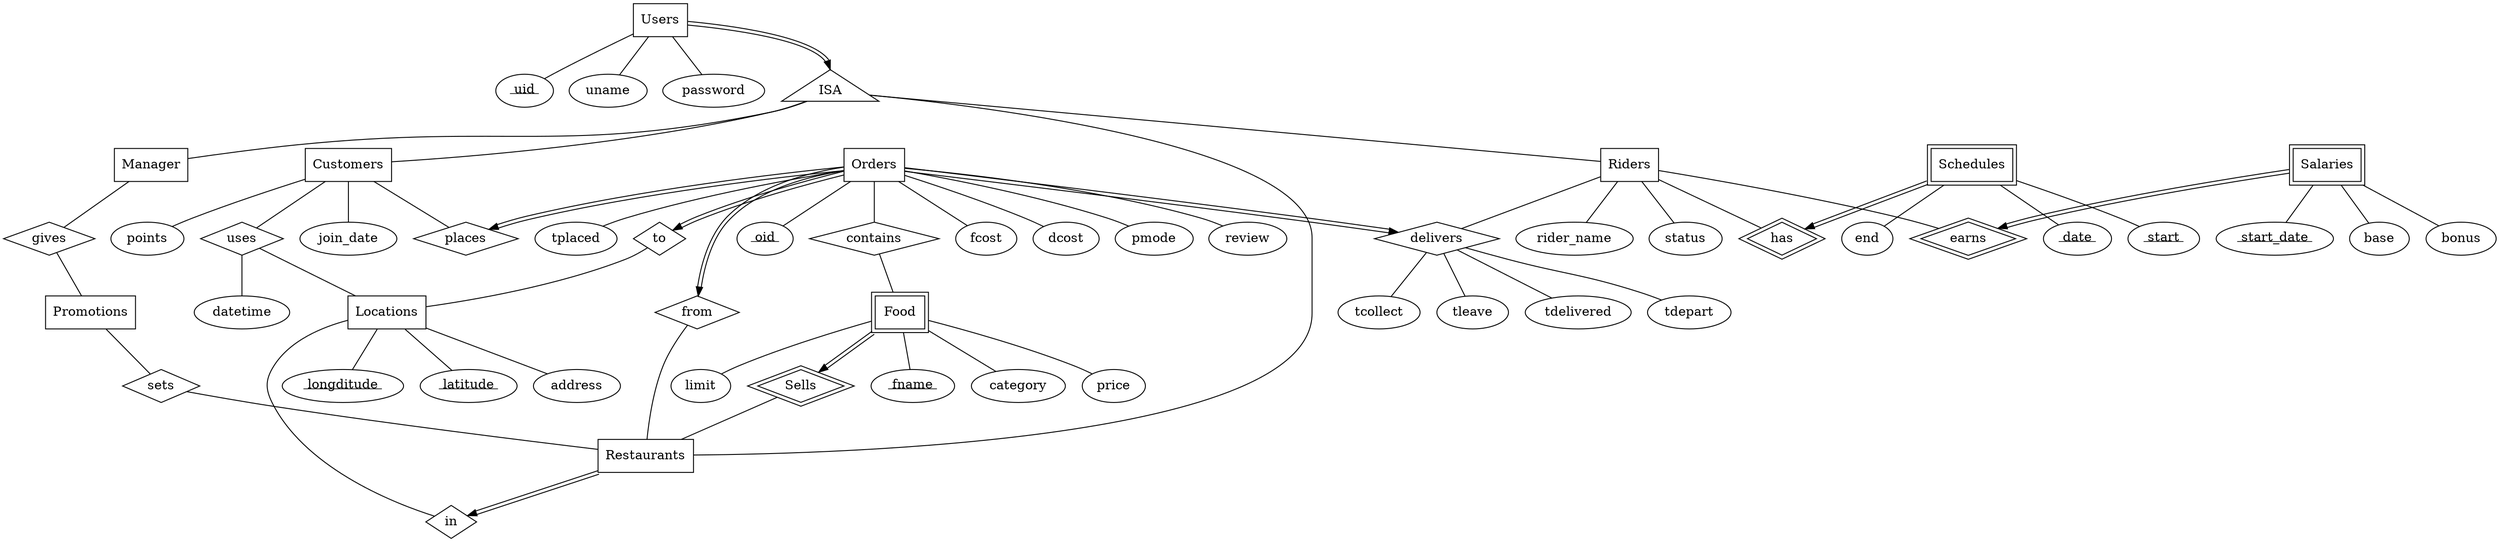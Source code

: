 digraph G {
    
  Users [shape=box]
    uid [label=<<u> uid </u>>]
    Users -> uid [arrowhead=none]
    Users -> uname [arrowhead=none]
    Users -> password [arrowhead=none]
  
  
  ISA [shape=triangle]
  
  
  Manager [shape=box]
  gives [shape=diamond]
  Promotions [shape=box]
  sets [shape=diamond]
  
  
  Restaurants [shape=box]
  Sells [shape=diamond peripheries=2]
  Food [shape=box peripheries=2]
    fname [label=<<u> fname </u>>]
    Food -> fname [arrowhead=none]
    Food -> category [arrowhead=none]
    Food -> price [arrowhead=none]
    Food -> limit [arrowhead=none]
  in [shape=diamond]
  
  Locations [shape=box]
    lon [label=<<u> longditude </u>>]
    lat [label=<<u> latitude </u>>]
    Locations -> lon [arrowhead=none]
    Locations -> lat [arrowhead=none]
    Locations -> address [arrowhead=none]
  
  Customers [shape=box]
    Customers -> join_date [arrowhead=none]
    Customers -> points [arrowhead=none]
  uses [shape=diamond]
    uses -> datetime [arrowhead=none]
  places [shape=diamond]
  Orders [shape=box]
    oid [label=<<u> oid </u>>]
    Orders -> oid [arrowhead=none]
    Orders -> fcost [arrowhead=none]
    Orders -> dcost [arrowhead=none]
    Orders -> pmode [arrowhead=none]
    Orders -> review [arrowhead=none]
    Orders -> tplaced [arrowhead=none]
  from [shape=diamond]
  to [shape=diamond]
  contains [shape=diamond]
    
  Riders [shape=box]
    Riders -> rider_name [arrowhead=none]
    Riders -> status [arrowhead=none]
  delivers [shape=diamond]
    delivers -> tdepart [arrowhead=none]
    delivers -> tcollect [arrowhead=none]
    delivers -> tleave [arrowhead=none]
    delivers -> tdelivered [arrowhead=none]
  has [shape=diamond peripheries=2]
  Schedules [shape=box peripheries=2]
    Schdate [label=<<u> date </u>>]
    Schstart [label=<<u> start </u>>]
    Schedules -> Schdate [arrowhead=none]
    Schedules -> Schstart [arrowhead=none]
    Schedules -> end [arrowhead=none]
  earns [shape=diamond peripheries=2]
  Salaries [shape=box peripheries=2]
    start_date [label=<<u> start_date </u>>]
    Salaries -> start_date [arrowhead=none]
    Salaries -> base [arrowhead=none]
    Salaries -> bonus [arrowhead=none]
    
  
  Users -> ISA [color="black:invis:black" headport=n]
  
  ISA -> Manager[arrowhead=none]
  ISA -> Restaurants[arrowhead=none]
  ISA -> Customers[arrowhead=none]
  ISA -> Riders[arrowhead=none]
  
  Manager -> gives [arrowhead=none]
  gives -> Promotions [arrowhead=none]
  
  
  Food -> Sells [color="black:invis:black"]
  Sells -> Restaurants [arrowhead=none]
  
  Locations -> in [arrowhead=none]
  Restaurants -> in [color="black:invis:black"]
  Promotions -> sets [arrowhead=none]
  sets -> Restaurants [arrowhead=nonle]
  
  Customers -> places [arrowhead=none]
  Orders -> places [color="black:invis:black"]
  Orders -> delivers [color="black:invis:black"]
  Customers -> uses [arrowhead=none]
  uses -> Locations [arrowhead=none]
  Orders -> to [color="black:invis:black"]
  to -> Locations [arrowhead=none]
  Orders -> from [color="black:invis:black"]
  from -> Restaurants [arrowhead=none]
  Orders -> contains [arrowhead=none]
  contains -> Food [arrowhead=none]
  
  
  
  Riders -> delivers [arrowhead=none]
  Riders -> has [arrowhead=none]
  Schedules -> has [color="black:invis:black"]
  Salaries -> earns [color="black:invis:black"]
  Riders -> earns [arrowhead=none]
  
}
